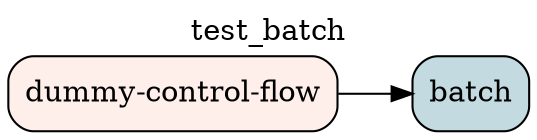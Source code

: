 digraph test_batch {
	graph [label=test_batch labelloc=t rankdir=LR]
	batch [color="#000000" fillcolor="#c3dae0" label=batch shape=rectangle style="filled,rounded"]
	"dummy-control-flow" [color="#000000" fillcolor="#ffefeb" label="dummy-control-flow" shape=rectangle style="filled,rounded"]
	"dummy-control-flow" -> batch
}
